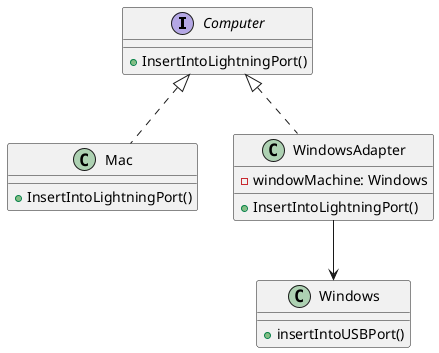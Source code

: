 @startuml
interface Computer {
  + InsertIntoLightningPort()
}

class Mac {
  + InsertIntoLightningPort()
}

class Windows {
  + insertIntoUSBPort()
}

class WindowsAdapter {
  - windowMachine: Windows
  + InsertIntoLightningPort()
}

Computer <|.. Mac
Computer <|.. WindowsAdapter
WindowsAdapter --> Windows

@enduml

